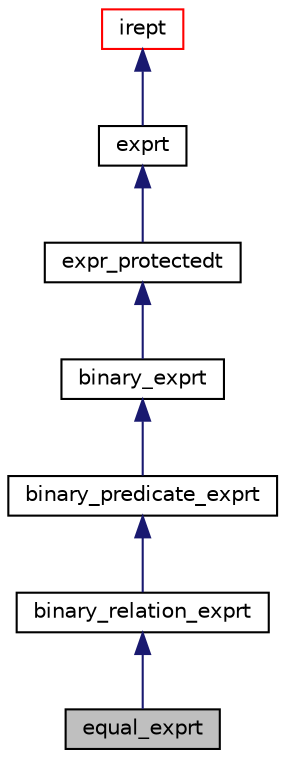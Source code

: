 digraph "equal_exprt"
{
 // LATEX_PDF_SIZE
  bgcolor="transparent";
  edge [fontname="Helvetica",fontsize="10",labelfontname="Helvetica",labelfontsize="10"];
  node [fontname="Helvetica",fontsize="10",shape=record];
  Node1 [label="equal_exprt",height=0.2,width=0.4,color="black", fillcolor="grey75", style="filled", fontcolor="black",tooltip="Equality."];
  Node2 -> Node1 [dir="back",color="midnightblue",fontsize="10",style="solid",fontname="Helvetica"];
  Node2 [label="binary_relation_exprt",height=0.2,width=0.4,color="black",URL="$classbinary__relation__exprt.html",tooltip="A base class for relations, i.e., binary predicates whose two operands have the same type."];
  Node3 -> Node2 [dir="back",color="midnightblue",fontsize="10",style="solid",fontname="Helvetica"];
  Node3 [label="binary_predicate_exprt",height=0.2,width=0.4,color="black",URL="$classbinary__predicate__exprt.html",tooltip="A base class for expressions that are predicates, i.e., Boolean-typed, and that take exactly two argu..."];
  Node4 -> Node3 [dir="back",color="midnightblue",fontsize="10",style="solid",fontname="Helvetica"];
  Node4 [label="binary_exprt",height=0.2,width=0.4,color="black",URL="$classbinary__exprt.html",tooltip="A base class for binary expressions."];
  Node5 -> Node4 [dir="back",color="midnightblue",fontsize="10",style="solid",fontname="Helvetica"];
  Node5 [label="expr_protectedt",height=0.2,width=0.4,color="black",URL="$classexpr__protectedt.html",tooltip="Base class for all expressions."];
  Node6 -> Node5 [dir="back",color="midnightblue",fontsize="10",style="solid",fontname="Helvetica"];
  Node6 [label="exprt",height=0.2,width=0.4,color="black",URL="$classexprt.html",tooltip="Base class for all expressions."];
  Node7 -> Node6 [dir="back",color="midnightblue",fontsize="10",style="solid",fontname="Helvetica"];
  Node7 [label="irept",height=0.2,width=0.4,color="red",URL="$classirept.html",tooltip="There are a large number of kinds of tree structured or tree-like data in CPROVER."];
}
